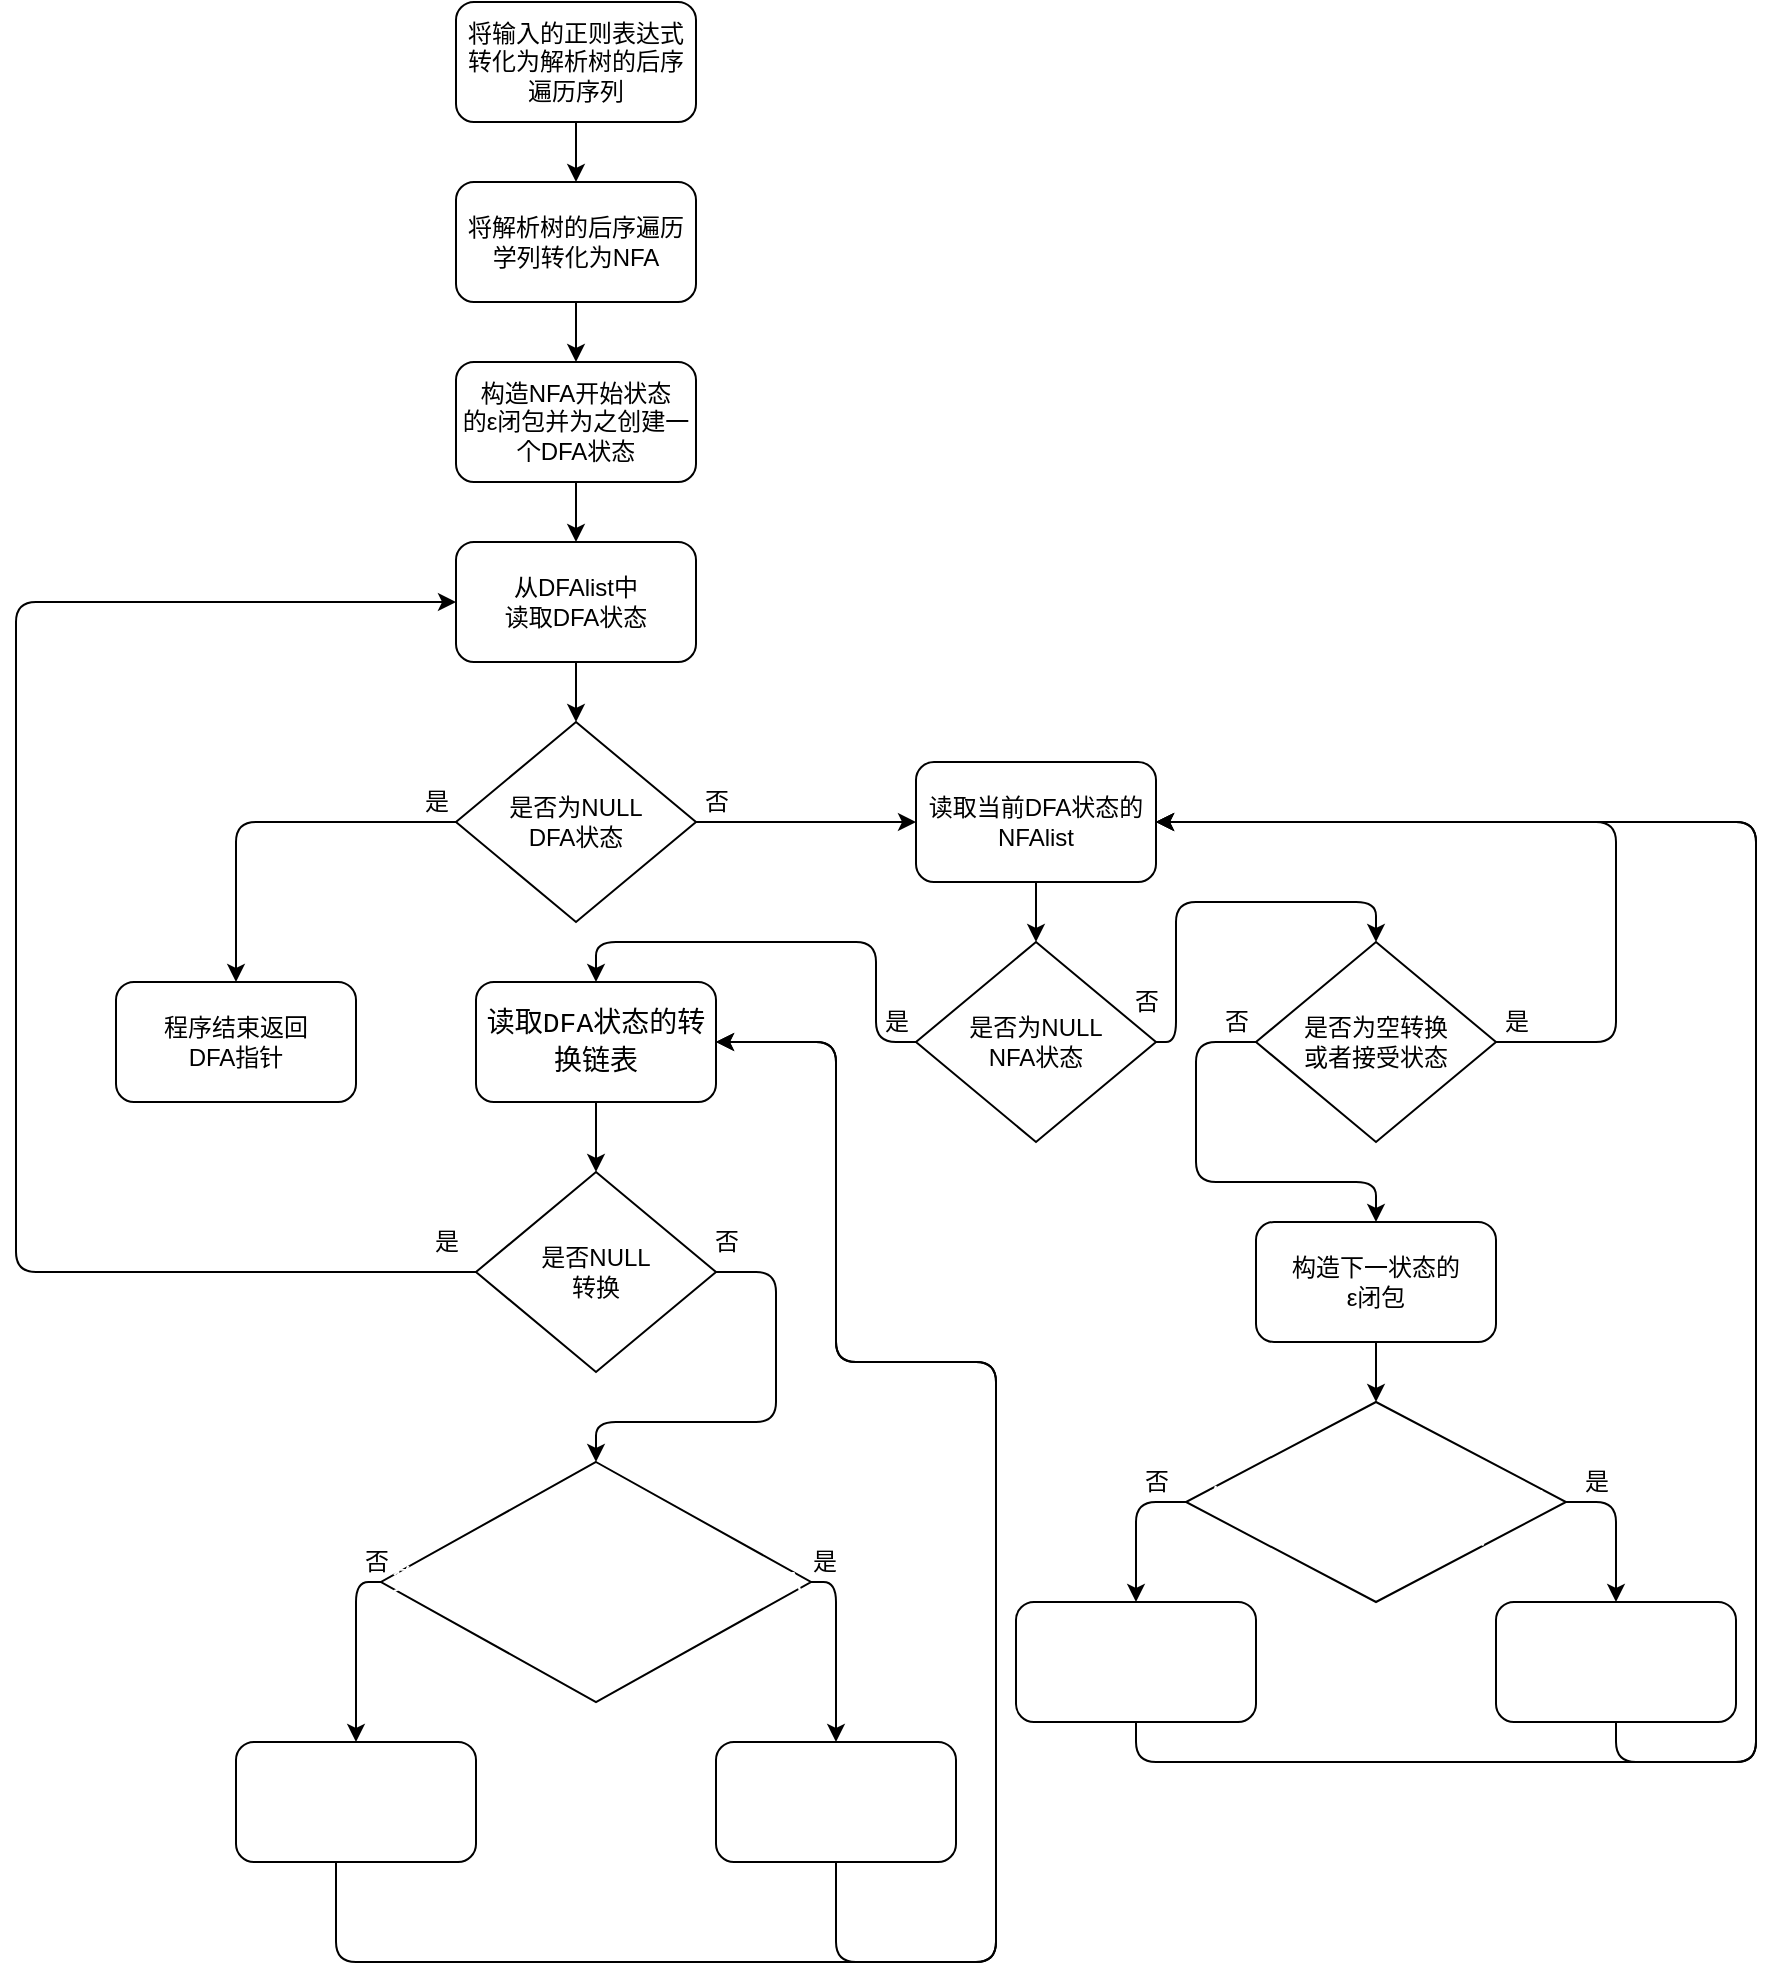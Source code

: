 <mxfile version="13.10.0" type="embed">
    <diagram id="b-k9cm1zWYV5Z6PMXZTu" name="第 1 页">
        <mxGraphModel dx="864" dy="514" grid="1" gridSize="10" guides="1" tooltips="1" connect="1" arrows="1" fold="1" page="1" pageScale="1" pageWidth="827" pageHeight="1169" math="0" shadow="0">
            <root>
                <mxCell id="0"/>
                <mxCell id="1" parent="0"/>
                <mxCell id="2" value="将输入的正则表达式转化为解析树的后序遍历序列" style="rounded=1;whiteSpace=wrap;html=1;" parent="1" vertex="1">
                    <mxGeometry x="230" width="120" height="60" as="geometry"/>
                </mxCell>
                <mxCell id="3" value="将解析树的后序遍历学列转化为NFA" style="rounded=1;whiteSpace=wrap;html=1;" parent="1" vertex="1">
                    <mxGeometry x="230" y="90" width="120" height="60" as="geometry"/>
                </mxCell>
                <mxCell id="4" value="构造NFA开始状态&lt;br&gt;的ε闭包并为之创建一个DFA状态" style="rounded=1;whiteSpace=wrap;html=1;" parent="1" vertex="1">
                    <mxGeometry x="230" y="180" width="120" height="60" as="geometry"/>
                </mxCell>
                <mxCell id="6" value="从DFAlist中&lt;br&gt;读取DFA状态" style="rounded=1;whiteSpace=wrap;html=1;" parent="1" vertex="1">
                    <mxGeometry x="230" y="270" width="120" height="60" as="geometry"/>
                </mxCell>
                <mxCell id="7" value="是否为NULL&lt;br&gt;DFA状态" style="rhombus;whiteSpace=wrap;html=1;" parent="1" vertex="1">
                    <mxGeometry x="230" y="360" width="120" height="100" as="geometry"/>
                </mxCell>
                <mxCell id="9" value="读取当前DFA状态的NFAlist" style="rounded=1;whiteSpace=wrap;html=1;" parent="1" vertex="1">
                    <mxGeometry x="460" y="380" width="120" height="60" as="geometry"/>
                </mxCell>
                <mxCell id="10" value="是否为NULL&lt;br&gt;NFA状态" style="rhombus;whiteSpace=wrap;html=1;" parent="1" vertex="1">
                    <mxGeometry x="460" y="470" width="120" height="100" as="geometry"/>
                </mxCell>
                <mxCell id="12" value="&lt;div style=&quot;font-family: &amp;#34;consolas&amp;#34; , &amp;#34;courier new&amp;#34; , monospace ; font-size: 14px ; line-height: 19px&quot;&gt;读取DFA状态的转换链表&lt;/div&gt;" style="rounded=1;whiteSpace=wrap;html=1;" parent="1" vertex="1">
                    <mxGeometry x="240" y="490" width="120" height="60" as="geometry"/>
                </mxCell>
                <mxCell id="13" value="" style="endArrow=classic;html=1;exitX=1;exitY=0.5;exitDx=0;exitDy=0;entryX=0;entryY=0.5;entryDx=0;entryDy=0;" parent="1" source="7" target="9" edge="1">
                    <mxGeometry width="50" height="50" relative="1" as="geometry">
                        <mxPoint x="350" y="480" as="sourcePoint"/>
                        <mxPoint x="400" y="430" as="targetPoint"/>
                    </mxGeometry>
                </mxCell>
                <mxCell id="14" value="否" style="text;html=1;align=center;verticalAlign=middle;resizable=0;points=[];autosize=1;" parent="1" vertex="1">
                    <mxGeometry x="345" y="390" width="30" height="20" as="geometry"/>
                </mxCell>
                <mxCell id="15" value="程序结束返回&lt;br&gt;DFA指针" style="rounded=1;whiteSpace=wrap;html=1;" parent="1" vertex="1">
                    <mxGeometry x="60" y="490" width="120" height="60" as="geometry"/>
                </mxCell>
                <mxCell id="16" value="" style="endArrow=classic;html=1;exitX=0;exitY=0.5;exitDx=0;exitDy=0;entryX=0.5;entryY=0;entryDx=0;entryDy=0;" parent="1" source="7" target="15" edge="1">
                    <mxGeometry width="50" height="50" relative="1" as="geometry">
                        <mxPoint x="350" y="480" as="sourcePoint"/>
                        <mxPoint x="400" y="430" as="targetPoint"/>
                        <Array as="points">
                            <mxPoint x="120" y="410"/>
                        </Array>
                    </mxGeometry>
                </mxCell>
                <mxCell id="17" value="是" style="text;html=1;align=center;verticalAlign=middle;resizable=0;points=[];autosize=1;" parent="1" vertex="1">
                    <mxGeometry x="205" y="390" width="30" height="20" as="geometry"/>
                </mxCell>
                <mxCell id="18" value="" style="endArrow=classic;html=1;exitX=0.5;exitY=1;exitDx=0;exitDy=0;entryX=0.5;entryY=0;entryDx=0;entryDy=0;" parent="1" source="9" target="10" edge="1">
                    <mxGeometry width="50" height="50" relative="1" as="geometry">
                        <mxPoint x="350" y="570" as="sourcePoint"/>
                        <mxPoint x="400" y="520" as="targetPoint"/>
                    </mxGeometry>
                </mxCell>
                <mxCell id="19" value="" style="endArrow=classic;html=1;exitX=0;exitY=0.5;exitDx=0;exitDy=0;entryX=0.5;entryY=0;entryDx=0;entryDy=0;" parent="1" source="10" target="12" edge="1">
                    <mxGeometry width="50" height="50" relative="1" as="geometry">
                        <mxPoint x="350" y="570" as="sourcePoint"/>
                        <mxPoint x="440" y="540" as="targetPoint"/>
                        <Array as="points">
                            <mxPoint x="440" y="520"/>
                            <mxPoint x="440" y="470"/>
                            <mxPoint x="300" y="470"/>
                        </Array>
                    </mxGeometry>
                </mxCell>
                <mxCell id="20" value="是" style="text;html=1;align=center;verticalAlign=middle;resizable=0;points=[];autosize=1;" parent="1" vertex="1">
                    <mxGeometry x="435" y="500" width="30" height="20" as="geometry"/>
                </mxCell>
                <mxCell id="21" value="" style="endArrow=classic;html=1;exitX=1;exitY=0.5;exitDx=0;exitDy=0;entryX=0.5;entryY=0;entryDx=0;entryDy=0;" parent="1" source="10" target="23" edge="1">
                    <mxGeometry width="50" height="50" relative="1" as="geometry">
                        <mxPoint x="350" y="570" as="sourcePoint"/>
                        <mxPoint x="630" y="520" as="targetPoint"/>
                        <Array as="points">
                            <mxPoint x="590" y="520"/>
                            <mxPoint x="590" y="500"/>
                            <mxPoint x="590" y="450"/>
                            <mxPoint x="690" y="450"/>
                        </Array>
                    </mxGeometry>
                </mxCell>
                <mxCell id="22" value="否" style="text;html=1;align=center;verticalAlign=middle;resizable=0;points=[];autosize=1;" parent="1" vertex="1">
                    <mxGeometry x="560" y="490" width="30" height="20" as="geometry"/>
                </mxCell>
                <mxCell id="23" value="是否为空转换&lt;br&gt;或者接受状态" style="rhombus;whiteSpace=wrap;html=1;" vertex="1" parent="1">
                    <mxGeometry x="630" y="470" width="120" height="100" as="geometry"/>
                </mxCell>
                <mxCell id="25" value="" style="endArrow=classic;html=1;exitX=1;exitY=0.5;exitDx=0;exitDy=0;entryX=1;entryY=0.5;entryDx=0;entryDy=0;" edge="1" parent="1" source="23" target="9">
                    <mxGeometry width="50" height="50" relative="1" as="geometry">
                        <mxPoint x="520" y="590" as="sourcePoint"/>
                        <mxPoint x="570" y="540" as="targetPoint"/>
                        <Array as="points">
                            <mxPoint x="810" y="520"/>
                            <mxPoint x="810" y="410"/>
                        </Array>
                    </mxGeometry>
                </mxCell>
                <mxCell id="26" value="是" style="text;html=1;align=center;verticalAlign=middle;resizable=0;points=[];autosize=1;" vertex="1" parent="1">
                    <mxGeometry x="745" y="500" width="30" height="20" as="geometry"/>
                </mxCell>
                <mxCell id="27" value="构造下一状态的&lt;br&gt;ε闭包" style="rounded=1;whiteSpace=wrap;html=1;" vertex="1" parent="1">
                    <mxGeometry x="630" y="610" width="120" height="60" as="geometry"/>
                </mxCell>
                <mxCell id="28" value="" style="endArrow=classic;html=1;exitX=0;exitY=0.5;exitDx=0;exitDy=0;entryX=0.5;entryY=0;entryDx=0;entryDy=0;" edge="1" parent="1" source="23" target="27">
                    <mxGeometry width="50" height="50" relative="1" as="geometry">
                        <mxPoint x="520" y="590" as="sourcePoint"/>
                        <mxPoint x="570" y="540" as="targetPoint"/>
                        <Array as="points">
                            <mxPoint x="600" y="520"/>
                            <mxPoint x="600" y="590"/>
                            <mxPoint x="690" y="590"/>
                        </Array>
                    </mxGeometry>
                </mxCell>
                <mxCell id="29" value="否" style="text;html=1;align=center;verticalAlign=middle;resizable=0;points=[];autosize=1;" vertex="1" parent="1">
                    <mxGeometry x="605" y="500" width="30" height="20" as="geometry"/>
                </mxCell>
                <mxCell id="30" value="&lt;span style=&quot;font-family: &amp;#34;consolas&amp;#34; , &amp;#34;courier new&amp;#34; , monospace ; font-size: 14px&quot;&gt;&lt;font color=&quot;#ffffff&quot;&gt;当前DFA状态&lt;br&gt;的转换链表中是否已经存在&lt;br&gt;该NFA状态的转换&lt;/font&gt;&lt;/span&gt;" style="rhombus;whiteSpace=wrap;html=1;" vertex="1" parent="1">
                    <mxGeometry x="595" y="700" width="190" height="100" as="geometry"/>
                </mxCell>
                <mxCell id="31" value="" style="endArrow=classic;html=1;exitX=0.5;exitY=1;exitDx=0;exitDy=0;entryX=0.5;entryY=0;entryDx=0;entryDy=0;" edge="1" parent="1" source="27" target="30">
                    <mxGeometry width="50" height="50" relative="1" as="geometry">
                        <mxPoint x="620" y="670" as="sourcePoint"/>
                        <mxPoint x="670" y="620" as="targetPoint"/>
                    </mxGeometry>
                </mxCell>
                <mxCell id="32" value="" style="endArrow=classic;html=1;exitX=1;exitY=0.5;exitDx=0;exitDy=0;entryX=0.5;entryY=0;entryDx=0;entryDy=0;" edge="1" parent="1" source="30" target="37">
                    <mxGeometry width="50" height="50" relative="1" as="geometry">
                        <mxPoint x="620" y="840" as="sourcePoint"/>
                        <mxPoint x="830" y="750" as="targetPoint"/>
                        <Array as="points">
                            <mxPoint x="810" y="750"/>
                        </Array>
                    </mxGeometry>
                </mxCell>
                <mxCell id="33" value="是" style="text;html=1;align=center;verticalAlign=middle;resizable=0;points=[];autosize=1;" vertex="1" parent="1">
                    <mxGeometry x="785" y="730" width="30" height="20" as="geometry"/>
                </mxCell>
                <mxCell id="34" value="" style="endArrow=classic;html=1;exitX=0;exitY=0.5;exitDx=0;exitDy=0;entryX=0.5;entryY=0;entryDx=0;entryDy=0;" edge="1" parent="1" source="30" target="36">
                    <mxGeometry width="50" height="50" relative="1" as="geometry">
                        <mxPoint x="620" y="840" as="sourcePoint"/>
                        <mxPoint x="530" y="750" as="targetPoint"/>
                        <Array as="points">
                            <mxPoint x="570" y="750"/>
                        </Array>
                    </mxGeometry>
                </mxCell>
                <mxCell id="35" value="否" style="text;html=1;align=center;verticalAlign=middle;resizable=0;points=[];autosize=1;" vertex="1" parent="1">
                    <mxGeometry x="565" y="730" width="30" height="20" as="geometry"/>
                </mxCell>
                <mxCell id="36" value="&lt;div style=&quot;font-family: &amp;#34;consolas&amp;#34; , &amp;#34;courier new&amp;#34; , monospace ; font-size: 14px ; line-height: 19px&quot;&gt;&lt;font color=&quot;#ffffff&quot;&gt;创建一个转换并将这个转换插入到转换链表的开始位置&lt;/font&gt;&lt;/div&gt;" style="rounded=1;whiteSpace=wrap;html=1;" vertex="1" parent="1">
                    <mxGeometry x="510" y="800" width="120" height="60" as="geometry"/>
                </mxCell>
                <mxCell id="37" value="&lt;div style=&quot;font-family: &amp;#34;consolas&amp;#34; , &amp;#34;courier new&amp;#34; , monospace ; font-size: 14px ; line-height: 19px&quot;&gt;&lt;font color=&quot;#ffffff&quot;&gt;把ε-闭包合并到已存在的转换中&lt;/font&gt;&lt;/div&gt;" style="rounded=1;whiteSpace=wrap;html=1;" vertex="1" parent="1">
                    <mxGeometry x="750" y="800" width="120" height="60" as="geometry"/>
                </mxCell>
                <mxCell id="38" value="" style="endArrow=classic;html=1;exitX=0.5;exitY=1;exitDx=0;exitDy=0;entryX=1;entryY=0.5;entryDx=0;entryDy=0;" edge="1" parent="1" source="36" target="9">
                    <mxGeometry width="50" height="50" relative="1" as="geometry">
                        <mxPoint x="620" y="1000" as="sourcePoint"/>
                        <mxPoint x="670" y="950" as="targetPoint"/>
                        <Array as="points">
                            <mxPoint x="570" y="880"/>
                            <mxPoint x="880" y="880"/>
                            <mxPoint x="880" y="410"/>
                        </Array>
                    </mxGeometry>
                </mxCell>
                <mxCell id="39" value="" style="endArrow=classic;html=1;exitX=0.5;exitY=1;exitDx=0;exitDy=0;entryX=1;entryY=0.5;entryDx=0;entryDy=0;" edge="1" parent="1" source="37" target="9">
                    <mxGeometry width="50" height="50" relative="1" as="geometry">
                        <mxPoint x="620" y="1000" as="sourcePoint"/>
                        <mxPoint x="670" y="950" as="targetPoint"/>
                        <Array as="points">
                            <mxPoint x="810" y="880"/>
                            <mxPoint x="880" y="880"/>
                            <mxPoint x="880" y="410"/>
                        </Array>
                    </mxGeometry>
                </mxCell>
                <mxCell id="40" value="是否NULL&lt;br&gt;转换" style="rhombus;whiteSpace=wrap;html=1;" vertex="1" parent="1">
                    <mxGeometry x="240" y="585" width="120" height="100" as="geometry"/>
                </mxCell>
                <mxCell id="41" value="" style="endArrow=classic;html=1;exitX=0.5;exitY=1;exitDx=0;exitDy=0;entryX=0.5;entryY=0;entryDx=0;entryDy=0;" edge="1" parent="1" source="12" target="40">
                    <mxGeometry width="50" height="50" relative="1" as="geometry">
                        <mxPoint x="380" y="590" as="sourcePoint"/>
                        <mxPoint x="430" y="540" as="targetPoint"/>
                    </mxGeometry>
                </mxCell>
                <mxCell id="42" value="" style="endArrow=classic;html=1;exitX=0;exitY=0.5;exitDx=0;exitDy=0;entryX=0;entryY=0.5;entryDx=0;entryDy=0;" edge="1" parent="1" source="40" target="6">
                    <mxGeometry width="50" height="50" relative="1" as="geometry">
                        <mxPoint x="380" y="590" as="sourcePoint"/>
                        <mxPoint x="430" y="540" as="targetPoint"/>
                        <Array as="points">
                            <mxPoint x="10" y="635"/>
                            <mxPoint x="10" y="300"/>
                        </Array>
                    </mxGeometry>
                </mxCell>
                <mxCell id="43" value="是" style="text;html=1;align=center;verticalAlign=middle;resizable=0;points=[];autosize=1;" vertex="1" parent="1">
                    <mxGeometry x="210" y="610" width="30" height="20" as="geometry"/>
                </mxCell>
                <mxCell id="45" value="" style="endArrow=classic;html=1;exitX=1;exitY=0.5;exitDx=0;exitDy=0;entryX=0.5;entryY=0;entryDx=0;entryDy=0;" edge="1" parent="1" source="40" target="49">
                    <mxGeometry width="50" height="50" relative="1" as="geometry">
                        <mxPoint x="360" y="680" as="sourcePoint"/>
                        <mxPoint x="390" y="685" as="targetPoint"/>
                        <Array as="points">
                            <mxPoint x="390" y="635"/>
                            <mxPoint x="390" y="710"/>
                            <mxPoint x="300" y="710"/>
                        </Array>
                    </mxGeometry>
                </mxCell>
                <mxCell id="46" value="否" style="text;html=1;align=center;verticalAlign=middle;resizable=0;points=[];autosize=1;" vertex="1" parent="1">
                    <mxGeometry x="350" y="610" width="30" height="20" as="geometry"/>
                </mxCell>
                <mxCell id="49" value="&lt;div style=&quot;font-family: &amp;#34;consolas&amp;#34; , &amp;#34;courier new&amp;#34; , monospace ; font-size: 14px ; line-height: 19px&quot;&gt;&lt;font color=&quot;#ffffff&quot;&gt;转换中的NFA状态&lt;/font&gt;&lt;/div&gt;&lt;div style=&quot;font-family: &amp;#34;consolas&amp;#34; , &amp;#34;courier new&amp;#34; , monospace ; font-size: 14px ; line-height: 19px&quot;&gt;&lt;font color=&quot;#ffffff&quot;&gt;集合是否为某一个DFA状态中NFA状态集合的子集&lt;/font&gt;&lt;/div&gt;" style="rhombus;whiteSpace=wrap;html=1;" vertex="1" parent="1">
                    <mxGeometry x="192.5" y="730" width="215" height="120" as="geometry"/>
                </mxCell>
                <mxCell id="50" value="&lt;div style=&quot;font-family: &amp;#34;consolas&amp;#34; , &amp;#34;courier new&amp;#34; , monospace ; font-size: 14px ; line-height: 19px&quot;&gt;&lt;font color=&quot;#ffffff&quot;&gt;创建一个新的&amp;nbsp;DFA&amp;nbsp;状态并加入&amp;nbsp;DFA&amp;nbsp;线性表中&lt;/font&gt;&lt;/div&gt;" style="rounded=1;whiteSpace=wrap;html=1;" vertex="1" parent="1">
                    <mxGeometry x="120" y="870" width="120" height="60" as="geometry"/>
                </mxCell>
                <mxCell id="51" value="&lt;div style=&quot;font-family: &amp;#34;consolas&amp;#34; , &amp;#34;courier new&amp;#34; , monospace ; font-size: 14px ; line-height: 19px&quot;&gt;&lt;font color=&quot;#ffffff&quot;&gt;将转换的DFA转台下标赋值为父集合的下标&lt;/font&gt;&lt;/div&gt;" style="rounded=1;whiteSpace=wrap;html=1;" vertex="1" parent="1">
                    <mxGeometry x="360" y="870" width="120" height="60" as="geometry"/>
                </mxCell>
                <mxCell id="52" value="" style="endArrow=classic;html=1;exitX=0;exitY=0.5;exitDx=0;exitDy=0;entryX=0.5;entryY=0;entryDx=0;entryDy=0;" edge="1" parent="1" source="49" target="50">
                    <mxGeometry width="50" height="50" relative="1" as="geometry">
                        <mxPoint x="400" y="760" as="sourcePoint"/>
                        <mxPoint x="450" y="710" as="targetPoint"/>
                        <Array as="points">
                            <mxPoint x="180" y="790"/>
                        </Array>
                    </mxGeometry>
                </mxCell>
                <mxCell id="53" value="否" style="text;html=1;align=center;verticalAlign=middle;resizable=0;points=[];autosize=1;" vertex="1" parent="1">
                    <mxGeometry x="175" y="770" width="30" height="20" as="geometry"/>
                </mxCell>
                <mxCell id="54" value="" style="endArrow=classic;html=1;exitX=1;exitY=0.5;exitDx=0;exitDy=0;entryX=0.5;entryY=0;entryDx=0;entryDy=0;" edge="1" parent="1" source="49" target="51">
                    <mxGeometry width="50" height="50" relative="1" as="geometry">
                        <mxPoint x="400" y="760" as="sourcePoint"/>
                        <mxPoint x="450" y="710" as="targetPoint"/>
                        <Array as="points">
                            <mxPoint x="420" y="790"/>
                        </Array>
                    </mxGeometry>
                </mxCell>
                <mxCell id="55" value="是" style="text;html=1;align=center;verticalAlign=middle;resizable=0;points=[];autosize=1;" vertex="1" parent="1">
                    <mxGeometry x="399" y="770" width="30" height="20" as="geometry"/>
                </mxCell>
                <mxCell id="56" value="" style="endArrow=classic;html=1;exitX=0.5;exitY=1;exitDx=0;exitDy=0;entryX=1;entryY=0.5;entryDx=0;entryDy=0;" edge="1" parent="1" source="51" target="12">
                    <mxGeometry width="50" height="50" relative="1" as="geometry">
                        <mxPoint x="330" y="850" as="sourcePoint"/>
                        <mxPoint x="380" y="800" as="targetPoint"/>
                        <Array as="points">
                            <mxPoint x="420" y="980"/>
                            <mxPoint x="500" y="980"/>
                            <mxPoint x="500" y="680"/>
                            <mxPoint x="420" y="680"/>
                            <mxPoint x="420" y="520"/>
                        </Array>
                    </mxGeometry>
                </mxCell>
                <mxCell id="57" value="" style="endArrow=classic;html=1;entryX=1;entryY=0.5;entryDx=0;entryDy=0;" edge="1" parent="1" target="12">
                    <mxGeometry width="50" height="50" relative="1" as="geometry">
                        <mxPoint x="170" y="930" as="sourcePoint"/>
                        <mxPoint x="380" y="880" as="targetPoint"/>
                        <Array as="points">
                            <mxPoint x="170" y="980"/>
                            <mxPoint x="500" y="980"/>
                            <mxPoint x="500" y="680"/>
                            <mxPoint x="420" y="680"/>
                            <mxPoint x="420" y="520"/>
                        </Array>
                    </mxGeometry>
                </mxCell>
                <mxCell id="58" value="" style="endArrow=classic;html=1;exitX=0.5;exitY=1;exitDx=0;exitDy=0;entryX=0.5;entryY=0;entryDx=0;entryDy=0;" edge="1" parent="1" source="6" target="7">
                    <mxGeometry width="50" height="50" relative="1" as="geometry">
                        <mxPoint x="220" y="390" as="sourcePoint"/>
                        <mxPoint x="270" y="340" as="targetPoint"/>
                    </mxGeometry>
                </mxCell>
                <mxCell id="59" value="" style="endArrow=classic;html=1;exitX=0.5;exitY=1;exitDx=0;exitDy=0;entryX=0.5;entryY=0;entryDx=0;entryDy=0;" edge="1" parent="1" source="4" target="6">
                    <mxGeometry width="50" height="50" relative="1" as="geometry">
                        <mxPoint x="220" y="390" as="sourcePoint"/>
                        <mxPoint x="270" y="340" as="targetPoint"/>
                    </mxGeometry>
                </mxCell>
                <mxCell id="60" value="" style="endArrow=classic;html=1;exitX=0.5;exitY=1;exitDx=0;exitDy=0;entryX=0.5;entryY=0;entryDx=0;entryDy=0;" edge="1" parent="1" source="3" target="4">
                    <mxGeometry width="50" height="50" relative="1" as="geometry">
                        <mxPoint x="220" y="190" as="sourcePoint"/>
                        <mxPoint x="270" y="140" as="targetPoint"/>
                    </mxGeometry>
                </mxCell>
                <mxCell id="61" value="" style="endArrow=classic;html=1;exitX=0.5;exitY=1;exitDx=0;exitDy=0;entryX=0.5;entryY=0;entryDx=0;entryDy=0;" edge="1" parent="1" source="2" target="3">
                    <mxGeometry width="50" height="50" relative="1" as="geometry">
                        <mxPoint x="210" y="140" as="sourcePoint"/>
                        <mxPoint x="270" y="140" as="targetPoint"/>
                    </mxGeometry>
                </mxCell>
            </root>
        </mxGraphModel>
    </diagram>
</mxfile>